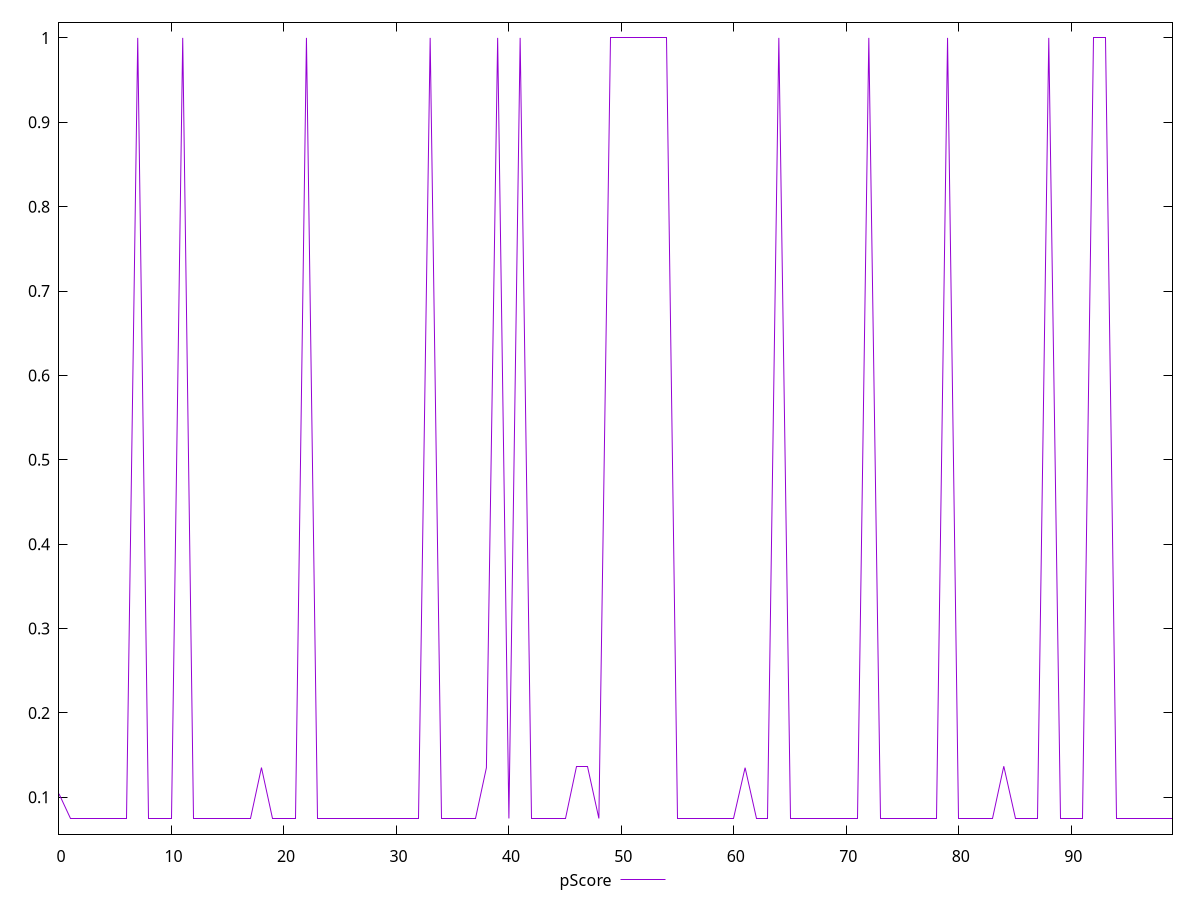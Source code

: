 reset

$pScore <<EOF
0 0.10414344062232939
1 0.07483217545146886
2 0.07483187906445549
3 0.07492561012621168
4 0.0749253462133459
5 0.07492549796308573
6 0.0749253462133459
7 1
8 0.0749252340507694
9 0.0749253462133459
10 0.07492561012621168
11 1
12 0.0749252340507694
13 0.0749253462133459
14 0.0749252340507694
15 0.0749252340507694
16 0.0749253462133459
17 0.07492561012621168
18 0.1352097691301788
19 0.07492561012621168
20 0.07492561012621168
21 0.0749253462133459
22 1
23 0.0749252340507694
24 0.07492561012621168
25 0.07492561012621168
26 0.0749253462133459
27 0.07492561012621168
28 0.0749253462133459
29 0.07492561012621168
30 0.0749252340507694
31 0.0749253462133459
32 0.0749253462133459
33 1
34 0.07492455448250657
35 0.0749253462133459
36 0.07492549796308573
37 0.07492561012621168
38 0.13497514084508266
39 1
40 0.0749253462133459
41 1
42 0.07492561012621168
43 0.0749252340507694
44 0.0749253462133459
45 0.07492561012621168
46 0.1370767645462524
47 0.13707614715060396
48 0.07492561012621168
49 1
50 1
51 1
52 1
53 1
54 1
55 0.0749252340507694
56 0.07492561012621168
57 0.07492549796308573
58 0.0749253462133459
59 0.0749252340507694
60 0.07492561012621168
61 0.135076963588318
62 0.07492561012621168
63 0.07492561012621168
64 1
65 0.07492561012621168
66 0.07492561012621168
67 0.07492508230177308
68 0.0749253462133459
69 0.07492561012621168
70 0.07492549796308573
71 0.07492561012621168
72 1
73 0.07492549796308573
74 0.07492549796308573
75 0.07492549796308573
76 0.07492561012621168
77 0.07492561012621168
78 0.07492561012621168
79 1
80 0.0749252340507694
81 0.07492561012621168
82 0.0749253462133459
83 0.0749252340507694
84 0.13677833038472764
85 0.07492561012621168
86 0.07492561012621168
87 0.0749253462133459
88 1
89 0.0749253462133459
90 0.0749253462133459
91 0.07492549796308573
92 1
93 1
94 0.07492561012621168
95 0.07492600599793486
96 0.0749253462133459
97 0.07492545837615583
98 0.07492549796308573
99 0.07492534621334584
EOF

set key outside below
set xrange [0:99]
set yrange [0.05632851664574459:1.018503362418711]
set trange [0.05632851664574459:1.018503362418711]
set terminal svg size 640, 500 enhanced background rgb 'white'
set output "report/report_00029_2021-02-24T13-36-40.390Z/uses-long-cache-ttl/samples/agenda/pScore/values.svg"

plot $pScore title "pScore" with line

reset
